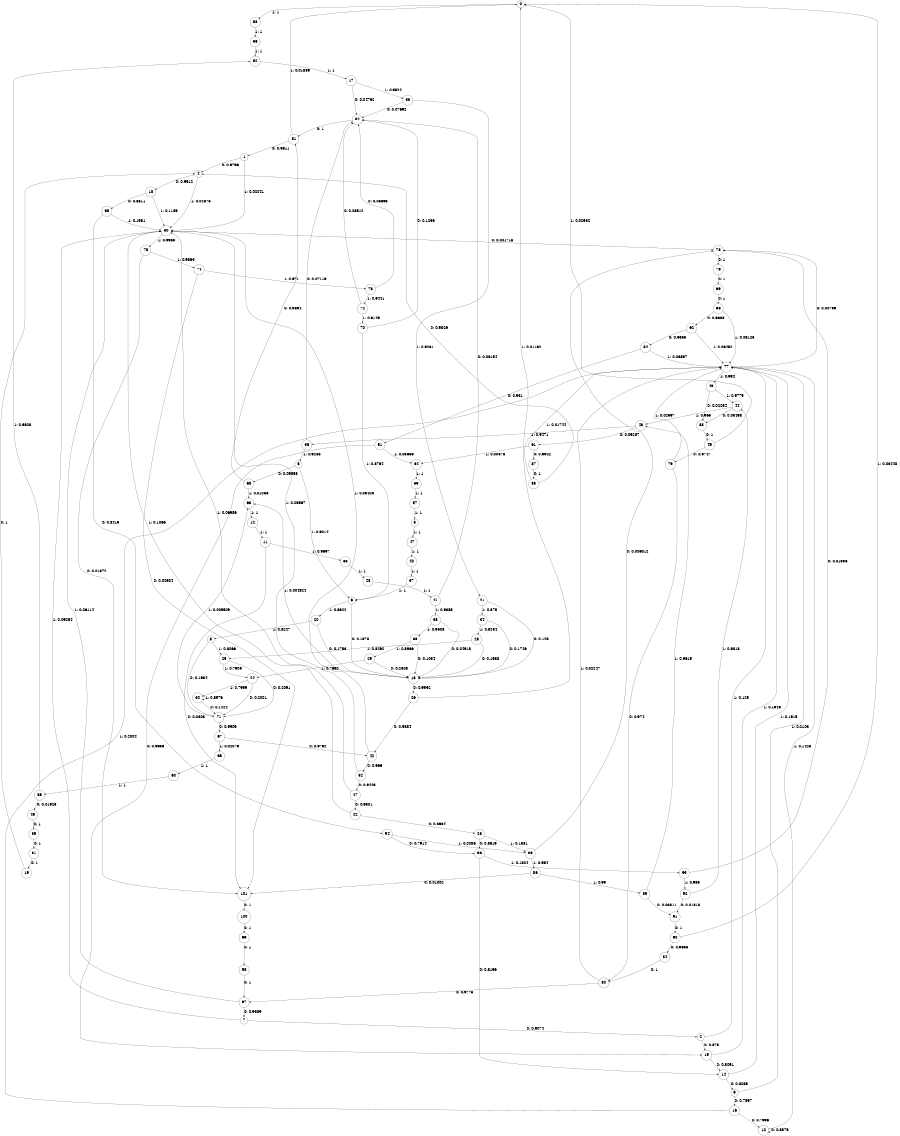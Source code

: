 digraph "ch4_face_source_L15" {
size = "6,8.5";
ratio = "fill";
node [shape = circle];
node [fontsize = 24];
edge [fontsize = 24];
0 -> 58 [label = "1: 1        "];
1 -> 4 [label = "0: 0.9796   "];
1 -> 50 [label = "1: 0.02041  "];
2 -> 15 [label = "0: 0.875    "];
2 -> 77 [label = "1: 0.125    "];
3 -> 47 [label = "1: 1        "];
4 -> 18 [label = "0: 0.9512   "];
4 -> 50 [label = "1: 0.04875  "];
5 -> 68 [label = "0: 0.09858  "];
5 -> 6 [label = "1: 0.9014   "];
6 -> 13 [label = "0: 0.1378   "];
6 -> 20 [label = "1: 0.8622   "];
7 -> 2 [label = "0: 0.9074   "];
7 -> 50 [label = "1: 0.09264  "];
8 -> 71 [label = "0: 0.1934   "];
8 -> 25 [label = "1: 0.8066   "];
9 -> 16 [label = "0: 0.7897   "];
9 -> 77 [label = "1: 0.2103   "];
10 -> 10 [label = "0: 0.8575   "];
10 -> 77 [label = "1: 0.1425   "];
11 -> 101 [label = "0: 0.0303   "];
11 -> 53 [label = "1: 0.9697   "];
12 -> 11 [label = "1: 1        "];
13 -> 26 [label = "0: 0.9952   "];
13 -> 63 [label = "1: 0.004824  "];
14 -> 9 [label = "0: 0.8085   "];
14 -> 77 [label = "1: 0.1915   "];
15 -> 14 [label = "0: 0.8051   "];
15 -> 77 [label = "1: 0.1949   "];
16 -> 10 [label = "0: 0.7996   "];
16 -> 77 [label = "1: 0.2004   "];
17 -> 82 [label = "0: 0.04762  "];
17 -> 33 [label = "1: 0.9524   "];
18 -> 95 [label = "0: 0.8811   "];
18 -> 50 [label = "1: 0.1189   "];
19 -> 4 [label = "0: 1        "];
20 -> 13 [label = "0: 0.1753   "];
20 -> 8 [label = "1: 0.8247   "];
21 -> 13 [label = "0: 0.125    "];
21 -> 34 [label = "1: 0.875    "];
22 -> 23 [label = "0: 0.8934   "];
22 -> 50 [label = "1: 0.1066   "];
23 -> 96 [label = "0: 0.8619   "];
23 -> 89 [label = "1: 0.1381   "];
24 -> 71 [label = "0: 0.2001   "];
24 -> 30 [label = "1: 0.7999   "];
25 -> 71 [label = "0: 0.2091   "];
25 -> 24 [label = "1: 0.7909   "];
26 -> 42 [label = "0: 0.9884   "];
26 -> 0 [label = "1: 0.01162  "];
27 -> 22 [label = "0: 0.9301   "];
27 -> 50 [label = "1: 0.06986  "];
28 -> 13 [label = "0: 0.1538   "];
28 -> 25 [label = "1: 0.8462   "];
29 -> 13 [label = "0: 0.2308   "];
29 -> 24 [label = "1: 0.7692   "];
30 -> 71 [label = "0: 0.1424   "];
30 -> 30 [label = "1: 0.8576   "];
31 -> 19 [label = "0: 1        "];
32 -> 27 [label = "0: 0.9443   "];
32 -> 50 [label = "1: 0.05567  "];
33 -> 82 [label = "0: 0.07692  "];
33 -> 21 [label = "1: 0.9231   "];
34 -> 13 [label = "0: 0.1746   "];
34 -> 28 [label = "1: 0.8254   "];
35 -> 13 [label = "0: 0.1034   "];
35 -> 29 [label = "1: 0.8966   "];
36 -> 82 [label = "0: 0.07119  "];
36 -> 5 [label = "1: 0.9288   "];
37 -> 6 [label = "1: 1        "];
38 -> 13 [label = "0: 0.04918  "];
38 -> 35 [label = "1: 0.9508   "];
39 -> 31 [label = "0: 1        "];
40 -> 37 [label = "1: 1        "];
41 -> 82 [label = "0: 0.06154  "];
41 -> 38 [label = "1: 0.9385   "];
42 -> 32 [label = "0: 0.966    "];
42 -> 50 [label = "1: 0.03403  "];
43 -> 61 [label = "0: 0.05287  "];
43 -> 36 [label = "1: 0.9471   "];
44 -> 88 [label = "0: 0.03498  "];
44 -> 43 [label = "1: 0.965    "];
45 -> 88 [label = "0: 0.02254  "];
45 -> 44 [label = "1: 0.9775   "];
46 -> 39 [label = "0: 1        "];
47 -> 40 [label = "1: 1        "];
48 -> 41 [label = "1: 1        "];
49 -> 79 [label = "0: 0.9747   "];
49 -> 0 [label = "1: 0.02532  "];
50 -> 78 [label = "0: 0.001715  "];
50 -> 75 [label = "1: 0.9983   "];
51 -> 15 [label = "0: 0.9636   "];
51 -> 64 [label = "1: 0.03636  "];
52 -> 17 [label = "1: 1        "];
53 -> 48 [label = "1: 1        "];
54 -> 51 [label = "0: 0.931    "];
54 -> 77 [label = "1: 0.06897  "];
55 -> 46 [label = "0: 0.01923  "];
55 -> 52 [label = "1: 0.9808   "];
56 -> 52 [label = "1: 1        "];
57 -> 3 [label = "1: 1        "];
58 -> 56 [label = "1: 1        "];
59 -> 57 [label = "1: 1        "];
60 -> 55 [label = "1: 1        "];
61 -> 87 [label = "0: 0.9942   "];
61 -> 64 [label = "1: 0.00578  "];
62 -> 54 [label = "0: 0.9355   "];
62 -> 77 [label = "1: 0.06452  "];
63 -> 12 [label = "1: 1        "];
64 -> 59 [label = "1: 1        "];
65 -> 60 [label = "1: 1        "];
66 -> 62 [label = "0: 0.9688   "];
66 -> 77 [label = "1: 0.03125  "];
67 -> 42 [label = "0: 0.9792   "];
67 -> 65 [label = "1: 0.02079  "];
68 -> 81 [label = "0: 0.9894   "];
68 -> 63 [label = "1: 0.01056  "];
69 -> 66 [label = "0: 1        "];
70 -> 82 [label = "0: 0.1236   "];
70 -> 6 [label = "1: 0.8764   "];
71 -> 67 [label = "0: 0.9905   "];
71 -> 63 [label = "1: 0.009509  "];
72 -> 82 [label = "0: 0.08512  "];
72 -> 70 [label = "1: 0.9149   "];
73 -> 82 [label = "0: 0.05593  "];
73 -> 72 [label = "1: 0.9441   "];
74 -> 101 [label = "0: 0.02904  "];
74 -> 73 [label = "1: 0.971    "];
75 -> 101 [label = "0: 0.01372  "];
75 -> 74 [label = "1: 0.9863   "];
76 -> 69 [label = "0: 1        "];
77 -> 78 [label = "0: 0.00799  "];
77 -> 45 [label = "1: 0.992    "];
78 -> 76 [label = "0: 1        "];
79 -> 80 [label = "0: 0.974    "];
79 -> 77 [label = "1: 0.02597  "];
80 -> 97 [label = "0: 0.9775   "];
80 -> 77 [label = "1: 0.02247  "];
81 -> 1 [label = "0: 0.9811   "];
81 -> 0 [label = "1: 0.01889  "];
82 -> 81 [label = "0: 1        "];
83 -> 4 [label = "0: 0.9826   "];
83 -> 77 [label = "1: 0.01744  "];
84 -> 80 [label = "0: 1        "];
85 -> 91 [label = "0: 0.03811  "];
85 -> 43 [label = "1: 0.9619   "];
86 -> 101 [label = "0: 0.01002  "];
86 -> 85 [label = "1: 0.99     "];
87 -> 83 [label = "0: 1        "];
88 -> 49 [label = "0: 1        "];
89 -> 78 [label = "0: 0.006012  "];
89 -> 86 [label = "1: 0.994    "];
90 -> 84 [label = "0: 0.9655   "];
90 -> 0 [label = "1: 0.03448  "];
91 -> 90 [label = "0: 1        "];
92 -> 91 [label = "0: 0.01818  "];
92 -> 44 [label = "1: 0.9818   "];
93 -> 78 [label = "0: 0.01396  "];
93 -> 92 [label = "1: 0.986    "];
94 -> 96 [label = "0: 0.7914   "];
94 -> 89 [label = "1: 0.2086   "];
95 -> 94 [label = "0: 0.8419   "];
95 -> 50 [label = "1: 0.1581   "];
96 -> 14 [label = "0: 0.8196   "];
96 -> 93 [label = "1: 0.1804   "];
97 -> 7 [label = "0: 0.9389   "];
97 -> 50 [label = "1: 0.06114  "];
98 -> 97 [label = "0: 1        "];
99 -> 98 [label = "0: 1        "];
100 -> 99 [label = "0: 1        "];
101 -> 100 [label = "0: 1        "];
}